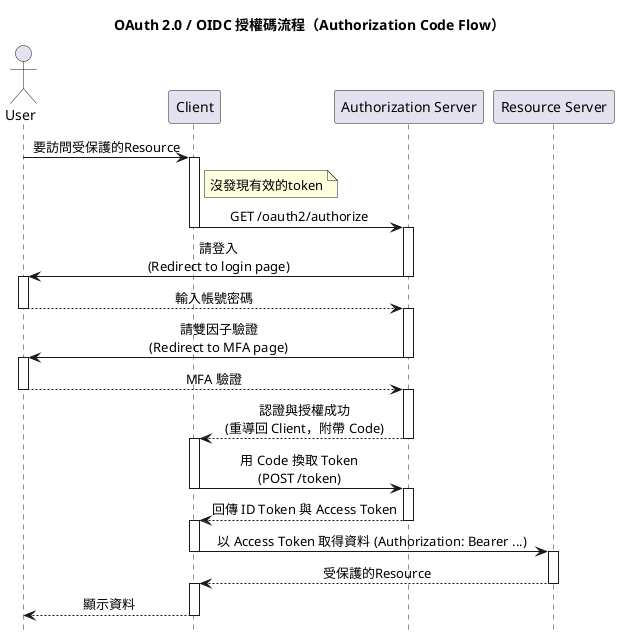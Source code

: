 @startuml
title OAuth 2.0 / OIDC 授權碼流程（Authorization Code Flow）
hide footbox
skinparam SequenceMessageAlign center

actor User as U
participant Client as C
participant "Authorization Server" as AS
participant "Resource Server" as RS

U -> C : 要訪問受保護的Resource
activate C
note right of C
沒發現有效的token
end note
C -> AS : GET /oauth2/authorize
deactivate C
activate AS
AS -> U : 請登入\n(Redirect to login page)
deactivate AS
activate U
U --> AS : 輸入帳號密碼
deactivate U
activate AS
AS -> U : 請雙因子驗證\n(Redirect to MFA page)
deactivate AS
activate U
U --> AS : MFA 驗證
deactivate U
activate AS
AS --> C : 認證與授權成功\n(重導回 Client，附帶 Code)
deactivate AS
activate C
C -> AS : 用 Code 換取 Token\n(POST /token)
deactivate C
activate AS
AS --> C : 回傳 ID Token 與 Access Token
deactivate AS
activate C
C -> RS : 以 Access Token 取得資料 (Authorization: Bearer ...)
deactivate C
activate RS
RS --> C : 受保護的Resource
deactivate RS
activate C
C --> U : 顯示資料
deactivate C

@enduml